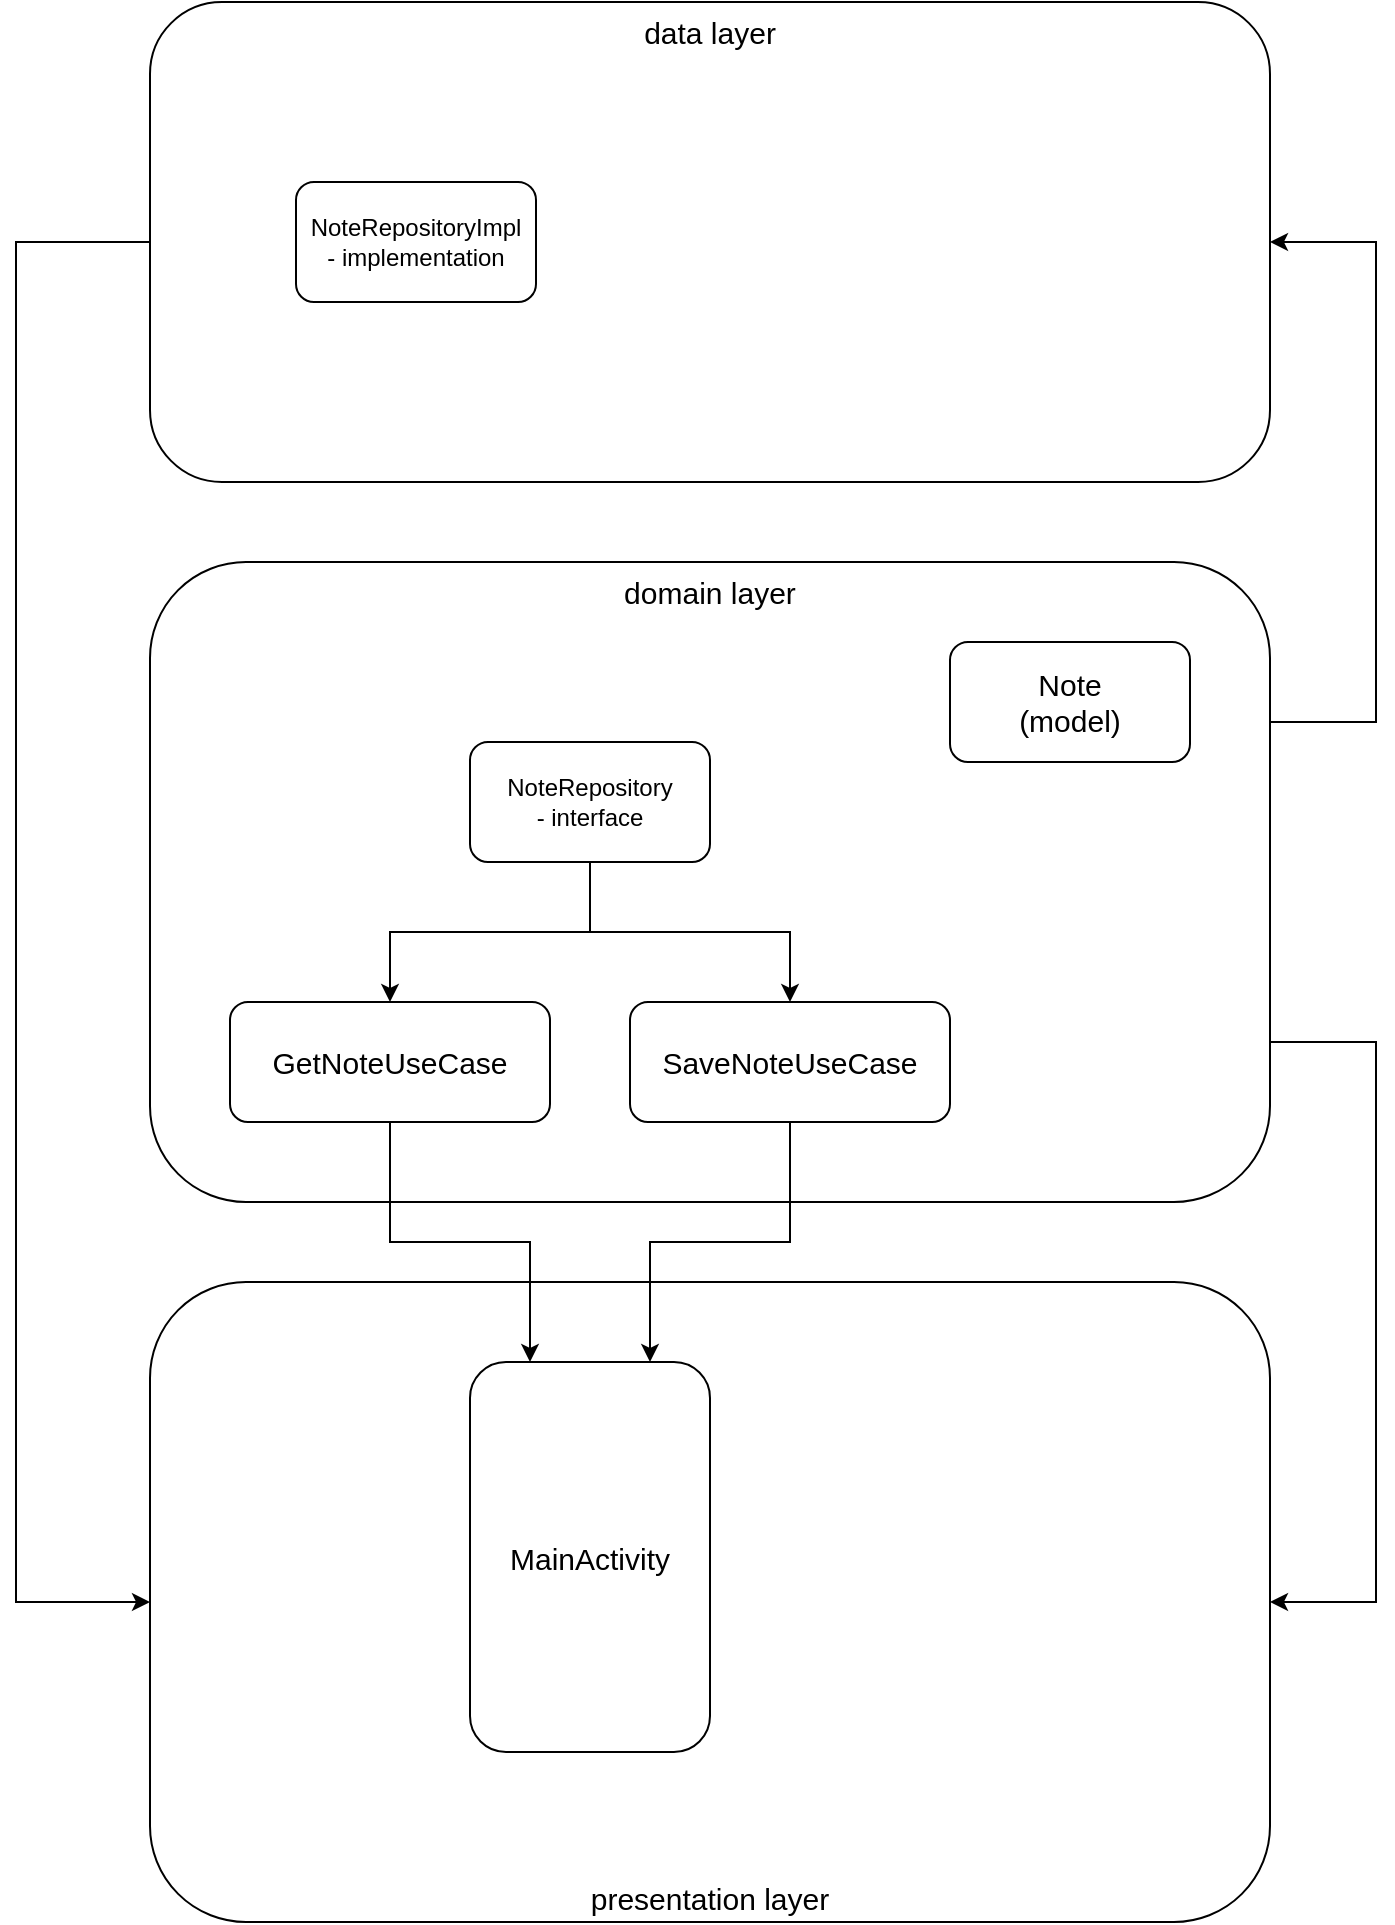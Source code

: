 <mxfile version="19.0.3" type="device"><diagram id="C5RBs43oDa-KdzZeNtuy" name="Page-1"><mxGraphModel dx="2088" dy="896" grid="1" gridSize="10" guides="1" tooltips="1" connect="1" arrows="1" fold="1" page="1" pageScale="1" pageWidth="827" pageHeight="1169" math="0" shadow="0"><root><mxCell id="WIyWlLk6GJQsqaUBKTNV-0"/><mxCell id="WIyWlLk6GJQsqaUBKTNV-1" parent="WIyWlLk6GJQsqaUBKTNV-0"/><mxCell id="vnj55v6ReMXGWEJXNiac-30" style="edgeStyle=orthogonalEdgeStyle;rounded=0;orthogonalLoop=1;jettySize=auto;html=1;exitX=0;exitY=0.5;exitDx=0;exitDy=0;entryX=0;entryY=0.5;entryDx=0;entryDy=0;fontSize=15;" edge="1" parent="WIyWlLk6GJQsqaUBKTNV-1" source="vnj55v6ReMXGWEJXNiac-8" target="vnj55v6ReMXGWEJXNiac-11"><mxGeometry relative="1" as="geometry"><Array as="points"><mxPoint x="-760" y="224"/><mxPoint x="-760" y="904"/></Array></mxGeometry></mxCell><mxCell id="vnj55v6ReMXGWEJXNiac-8" value="data layer" style="rounded=1;whiteSpace=wrap;html=1;verticalAlign=top;fontSize=15;" vertex="1" parent="WIyWlLk6GJQsqaUBKTNV-1"><mxGeometry x="-693" y="104" width="560" height="240" as="geometry"/></mxCell><mxCell id="vnj55v6ReMXGWEJXNiac-32" style="edgeStyle=orthogonalEdgeStyle;rounded=0;orthogonalLoop=1;jettySize=auto;html=1;entryX=1;entryY=0.5;entryDx=0;entryDy=0;fontSize=15;exitX=1;exitY=0.75;exitDx=0;exitDy=0;" edge="1" parent="WIyWlLk6GJQsqaUBKTNV-1" source="vnj55v6ReMXGWEJXNiac-9" target="vnj55v6ReMXGWEJXNiac-11"><mxGeometry relative="1" as="geometry"><mxPoint x="-120" y="580" as="sourcePoint"/><Array as="points"><mxPoint x="-80" y="624"/><mxPoint x="-80" y="904"/></Array></mxGeometry></mxCell><mxCell id="vnj55v6ReMXGWEJXNiac-33" style="edgeStyle=orthogonalEdgeStyle;rounded=0;orthogonalLoop=1;jettySize=auto;html=1;exitX=1;exitY=0.25;exitDx=0;exitDy=0;entryX=1;entryY=0.5;entryDx=0;entryDy=0;fontSize=15;" edge="1" parent="WIyWlLk6GJQsqaUBKTNV-1" source="vnj55v6ReMXGWEJXNiac-9" target="vnj55v6ReMXGWEJXNiac-8"><mxGeometry relative="1" as="geometry"><Array as="points"><mxPoint x="-80" y="464"/><mxPoint x="-80" y="224"/></Array></mxGeometry></mxCell><mxCell id="vnj55v6ReMXGWEJXNiac-9" value="domain layer" style="rounded=1;whiteSpace=wrap;html=1;verticalAlign=top;fontSize=15;" vertex="1" parent="WIyWlLk6GJQsqaUBKTNV-1"><mxGeometry x="-693" y="384" width="560" height="320" as="geometry"/></mxCell><mxCell id="vnj55v6ReMXGWEJXNiac-11" value="presentation layer" style="rounded=1;whiteSpace=wrap;html=1;verticalAlign=bottom;fontSize=15;" vertex="1" parent="WIyWlLk6GJQsqaUBKTNV-1"><mxGeometry x="-693" y="744" width="560" height="320" as="geometry"/></mxCell><mxCell id="vnj55v6ReMXGWEJXNiac-13" value="MainActivity" style="rounded=1;whiteSpace=wrap;html=1;fontSize=15;" vertex="1" parent="WIyWlLk6GJQsqaUBKTNV-1"><mxGeometry x="-533" y="784" width="120" height="195" as="geometry"/></mxCell><mxCell id="vnj55v6ReMXGWEJXNiac-14" value="Note&lt;br&gt;(model)" style="rounded=1;whiteSpace=wrap;html=1;fontSize=15;" vertex="1" parent="WIyWlLk6GJQsqaUBKTNV-1"><mxGeometry x="-293" y="424" width="120" height="60" as="geometry"/></mxCell><mxCell id="vnj55v6ReMXGWEJXNiac-21" style="edgeStyle=orthogonalEdgeStyle;rounded=0;orthogonalLoop=1;jettySize=auto;html=1;exitX=0.5;exitY=1;exitDx=0;exitDy=0;entryX=0.25;entryY=0;entryDx=0;entryDy=0;fontSize=15;" edge="1" parent="WIyWlLk6GJQsqaUBKTNV-1" source="vnj55v6ReMXGWEJXNiac-15" target="vnj55v6ReMXGWEJXNiac-13"><mxGeometry relative="1" as="geometry"/></mxCell><mxCell id="vnj55v6ReMXGWEJXNiac-15" value="GetNoteUseCase" style="rounded=1;whiteSpace=wrap;html=1;fontSize=15;" vertex="1" parent="WIyWlLk6GJQsqaUBKTNV-1"><mxGeometry x="-653" y="604" width="160" height="60" as="geometry"/></mxCell><mxCell id="vnj55v6ReMXGWEJXNiac-22" style="edgeStyle=orthogonalEdgeStyle;rounded=0;orthogonalLoop=1;jettySize=auto;html=1;exitX=0.5;exitY=1;exitDx=0;exitDy=0;entryX=0.75;entryY=0;entryDx=0;entryDy=0;fontSize=15;" edge="1" parent="WIyWlLk6GJQsqaUBKTNV-1" source="vnj55v6ReMXGWEJXNiac-16" target="vnj55v6ReMXGWEJXNiac-13"><mxGeometry relative="1" as="geometry"/></mxCell><mxCell id="vnj55v6ReMXGWEJXNiac-16" value="SaveNoteUseCase" style="rounded=1;whiteSpace=wrap;html=1;fontSize=15;" vertex="1" parent="WIyWlLk6GJQsqaUBKTNV-1"><mxGeometry x="-453" y="604" width="160" height="60" as="geometry"/></mxCell><mxCell id="vnj55v6ReMXGWEJXNiac-27" style="edgeStyle=orthogonalEdgeStyle;rounded=0;orthogonalLoop=1;jettySize=auto;html=1;exitX=0.5;exitY=1;exitDx=0;exitDy=0;entryX=0.5;entryY=0;entryDx=0;entryDy=0;fontSize=15;" edge="1" parent="WIyWlLk6GJQsqaUBKTNV-1" source="vnj55v6ReMXGWEJXNiac-24" target="vnj55v6ReMXGWEJXNiac-15"><mxGeometry relative="1" as="geometry"/></mxCell><mxCell id="vnj55v6ReMXGWEJXNiac-28" style="edgeStyle=orthogonalEdgeStyle;rounded=0;orthogonalLoop=1;jettySize=auto;html=1;exitX=0.5;exitY=1;exitDx=0;exitDy=0;entryX=0.5;entryY=0;entryDx=0;entryDy=0;fontSize=15;" edge="1" parent="WIyWlLk6GJQsqaUBKTNV-1" source="vnj55v6ReMXGWEJXNiac-24" target="vnj55v6ReMXGWEJXNiac-16"><mxGeometry relative="1" as="geometry"/></mxCell><mxCell id="vnj55v6ReMXGWEJXNiac-24" value="NoteRepository&lt;br&gt;- interface" style="rounded=1;whiteSpace=wrap;html=1;" vertex="1" parent="WIyWlLk6GJQsqaUBKTNV-1"><mxGeometry x="-533" y="474" width="120" height="60" as="geometry"/></mxCell><mxCell id="vnj55v6ReMXGWEJXNiac-29" value="NoteRepositoryImpl&lt;br&gt;- implementation" style="rounded=1;whiteSpace=wrap;html=1;" vertex="1" parent="WIyWlLk6GJQsqaUBKTNV-1"><mxGeometry x="-620" y="194" width="120" height="60" as="geometry"/></mxCell></root></mxGraphModel></diagram></mxfile>